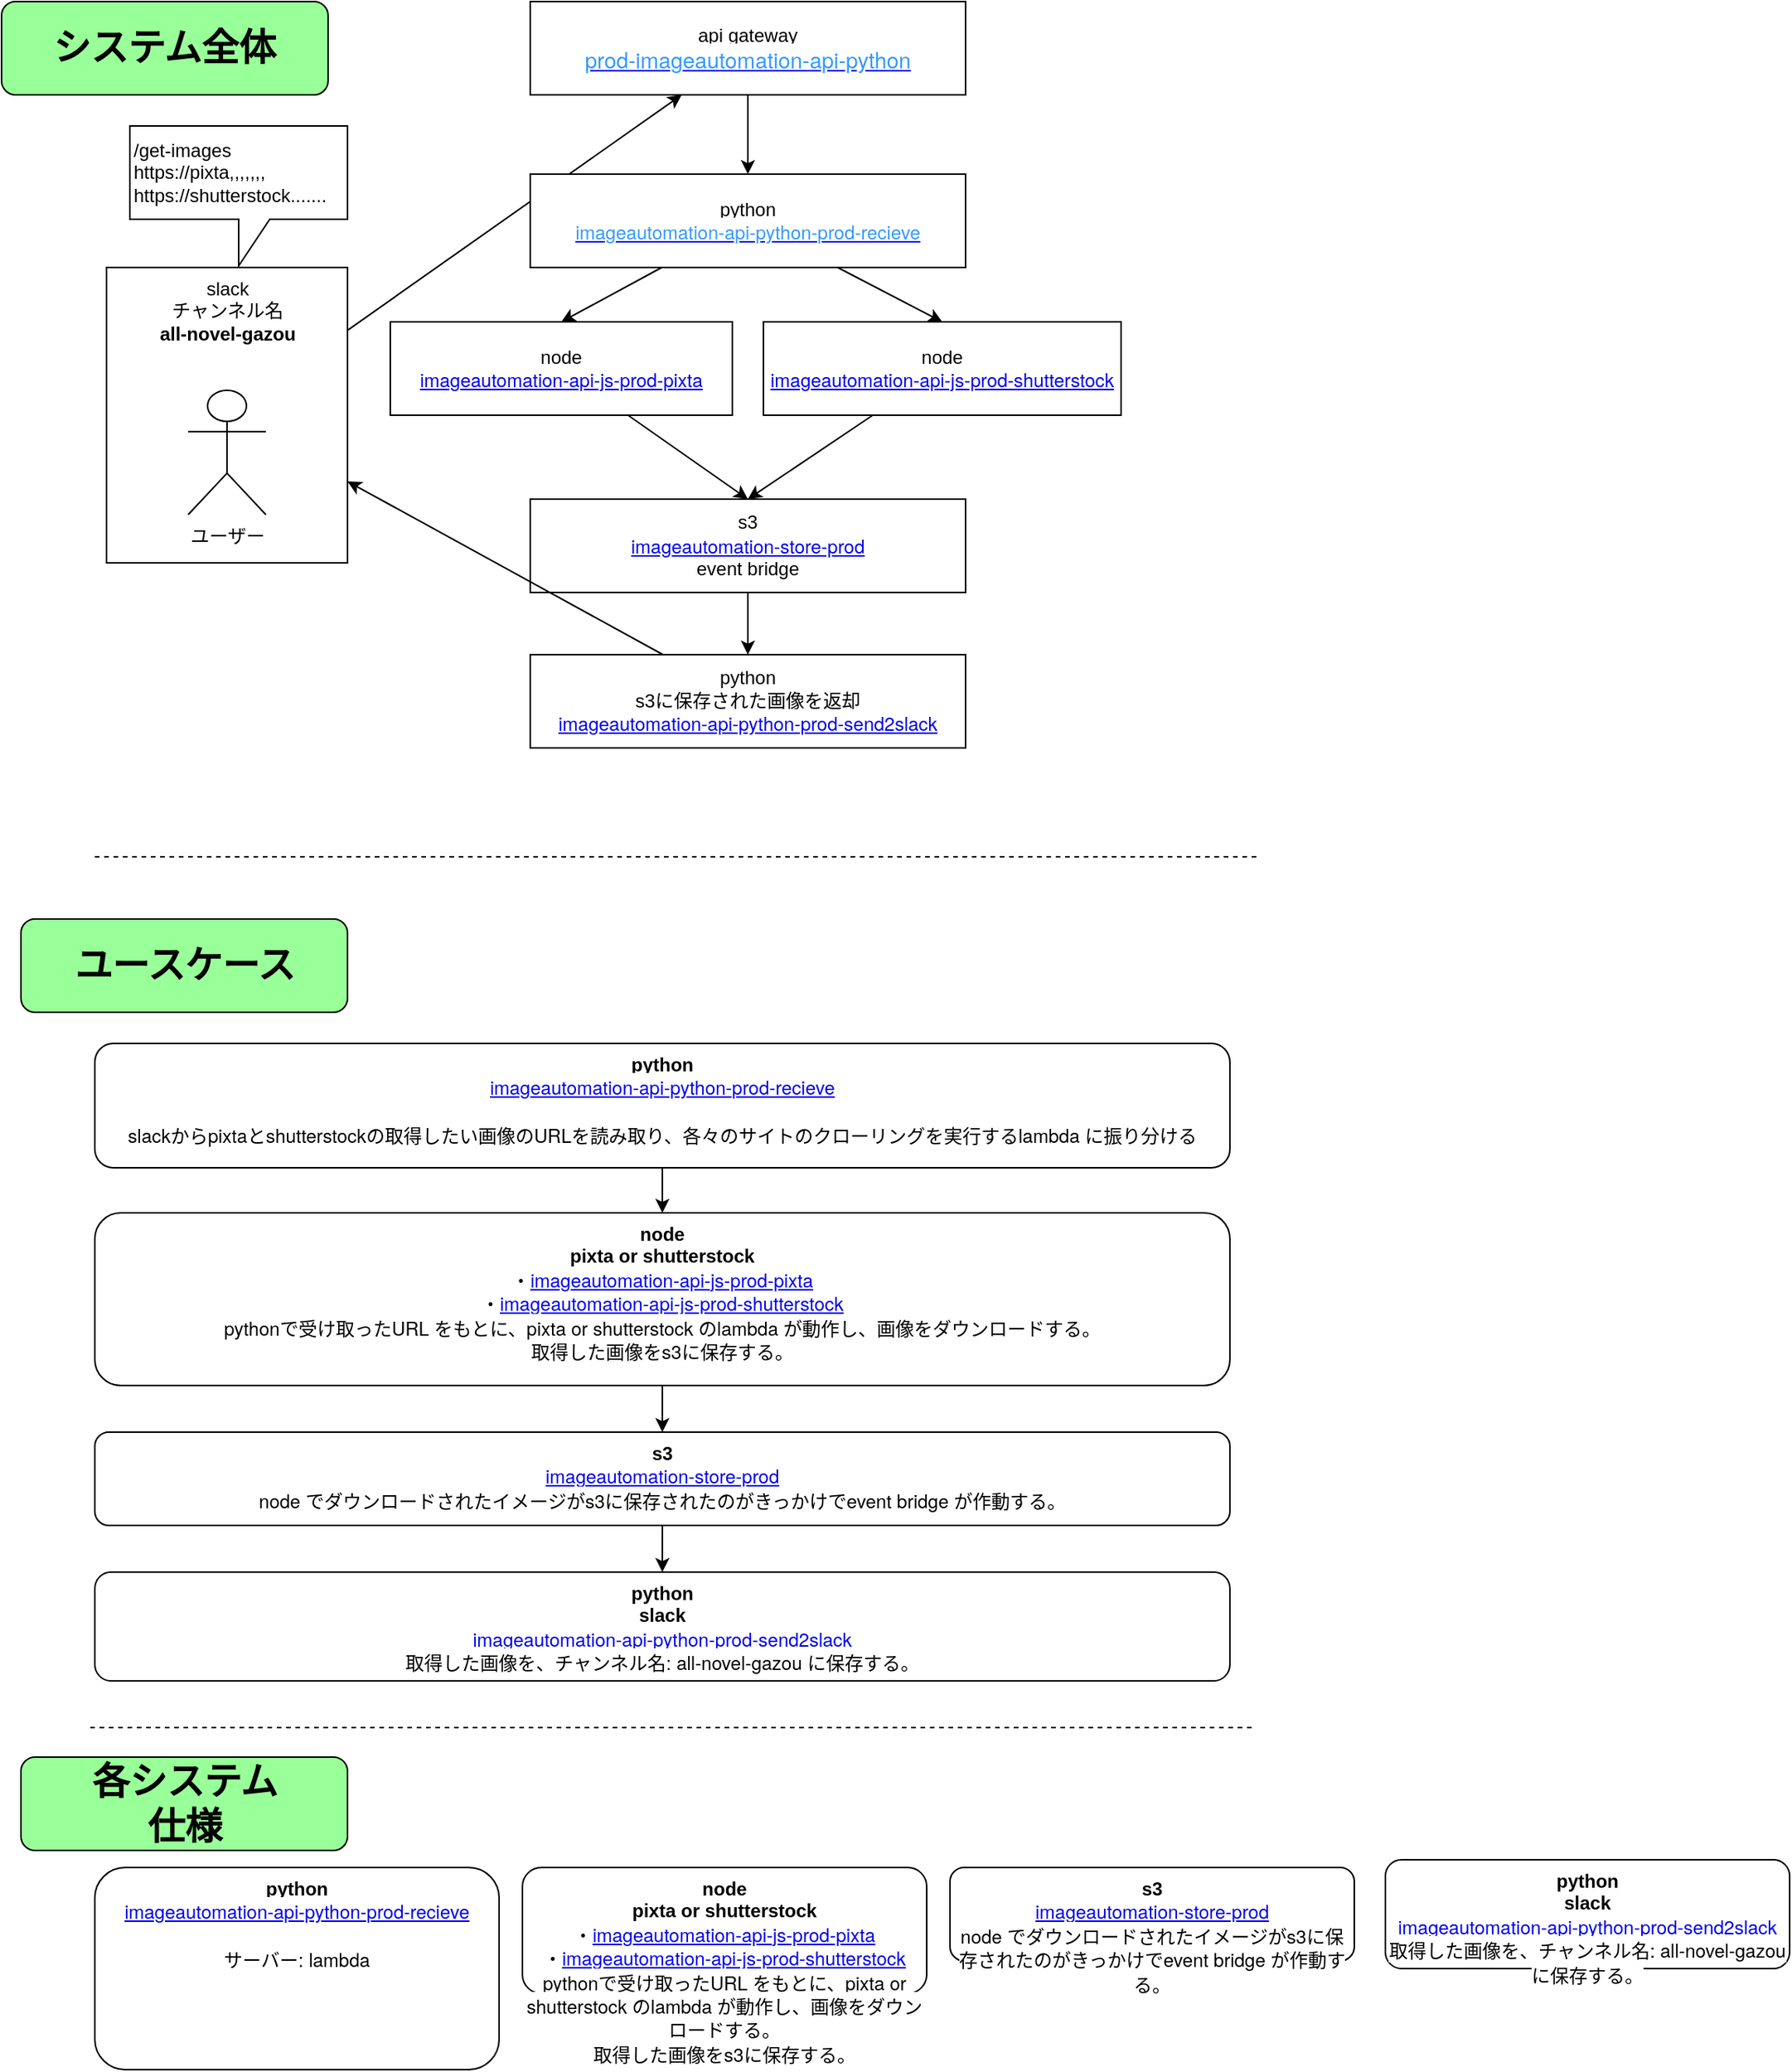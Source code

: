 <mxfile version="12.2.4" pages="1"><diagram id="VND4xwPx2IAJta-DX1Ox" name="Page-1"><mxGraphModel dx="1077" dy="447" grid="1" gridSize="10" guides="1" tooltips="1" connect="1" arrows="1" fold="1" page="1" pageScale="1" pageWidth="827" pageHeight="1169" math="0" shadow="0"><root><mxCell id="0"/><mxCell id="1" parent="0"/><mxCell id="20" style="edgeStyle=none;rounded=0;orthogonalLoop=1;jettySize=auto;html=1;endArrow=classic;endFill=1;" parent="1" source="17" target="16" edge="1"><mxGeometry relative="1" as="geometry"/></mxCell><mxCell id="17" value="slack&lt;br&gt;チャンネル名&lt;br&gt;&lt;div style=&quot;text-align: justify&quot;&gt;&lt;span&gt;&lt;b&gt;all-novel-gazou&lt;/b&gt;&lt;/span&gt;&lt;/div&gt;" style="rounded=0;whiteSpace=wrap;html=1;align=center;horizontal=1;verticalAlign=top;" parent="1" vertex="1"><mxGeometry x="87.5" y="181" width="155" height="190" as="geometry"/></mxCell><mxCell id="3" value="ユーザー" style="shape=umlActor;verticalLabelPosition=bottom;labelBackgroundColor=#ffffff;verticalAlign=top;html=1;outlineConnect=0;" parent="1" vertex="1"><mxGeometry x="140" y="260" width="50" height="80" as="geometry"/></mxCell><mxCell id="12" style="edgeStyle=none;rounded=0;orthogonalLoop=1;jettySize=auto;html=1;endArrow=classic;endFill=1;entryX=0.5;entryY=0;entryDx=0;entryDy=0;" parent="1" source="7" target="11" edge="1"><mxGeometry relative="1" as="geometry"/></mxCell><mxCell id="15" style="edgeStyle=none;rounded=0;orthogonalLoop=1;jettySize=auto;html=1;entryX=0.5;entryY=0;entryDx=0;entryDy=0;endArrow=classic;endFill=1;" parent="1" source="7" target="13" edge="1"><mxGeometry relative="1" as="geometry"/></mxCell><mxCell id="7" value="&lt;font style=&quot;font-size: 12px&quot;&gt;python&lt;br&gt;&lt;span style=&quot;font-family: &amp;#34;amazon ember&amp;#34; , &amp;#34;helvetica neue&amp;#34; , &amp;#34;roboto&amp;#34; , &amp;#34;arial&amp;#34; , sans-serif ; text-align: left ; white-space: nowrap ; background-color: rgb(255 , 255 , 255)&quot;&gt;&lt;a href=&quot;https://ap-northeast-1.console.aws.amazon.com/lambda/home?region=ap-northeast-1#/functions/imageautomation-api-python-prod-recieve?tab=code&quot;&gt;&lt;font color=&quot;#3399ff&quot;&gt;imageautomation-api-python-prod-recieve&lt;/font&gt;&lt;/a&gt;&lt;/span&gt;&lt;/font&gt;" style="rounded=0;whiteSpace=wrap;html=1;" parent="1" vertex="1"><mxGeometry x="360" y="121" width="280" height="60" as="geometry"/></mxCell><mxCell id="8" value="/get-images&lt;br&gt;https://pixta,,,,,,,&lt;br&gt;https://shutterstock.......&lt;br&gt;" style="shape=callout;whiteSpace=wrap;html=1;perimeter=calloutPerimeter;align=left;" parent="1" vertex="1"><mxGeometry x="102.5" y="90" width="140" height="90" as="geometry"/></mxCell><mxCell id="24" style="edgeStyle=none;rounded=0;orthogonalLoop=1;jettySize=auto;html=1;endArrow=classic;endFill=1;entryX=0.5;entryY=0;entryDx=0;entryDy=0;" parent="1" source="11" target="22" edge="1"><mxGeometry relative="1" as="geometry"/></mxCell><mxCell id="11" value="&lt;font style=&quot;font-size: 12px ; background-color: rgb(255 , 255 , 255)&quot;&gt;node&lt;br&gt;&lt;span style=&quot;font-family: &amp;#34;amazon ember&amp;#34; , &amp;#34;helvetica neue&amp;#34; , &amp;#34;roboto&amp;#34; , &amp;#34;arial&amp;#34; , sans-serif ; text-align: left ; white-space: nowrap&quot;&gt;&lt;a href=&quot;https://ap-northeast-1.console.aws.amazon.com/lambda/home?region=ap-northeast-1#/functions/imageautomation-api-js-prod-pixta?tab=code&quot;&gt;imageautomation-api-js-prod-pixta&lt;/a&gt;&lt;/span&gt;&lt;/font&gt;" style="rounded=0;whiteSpace=wrap;html=1;" parent="1" vertex="1"><mxGeometry x="270" y="216" width="220" height="60" as="geometry"/></mxCell><mxCell id="25" style="edgeStyle=none;rounded=0;orthogonalLoop=1;jettySize=auto;html=1;entryX=0.5;entryY=0;entryDx=0;entryDy=0;endArrow=classic;endFill=1;" parent="1" source="13" target="22" edge="1"><mxGeometry relative="1" as="geometry"/></mxCell><mxCell id="13" value="&lt;font style=&quot;font-size: 12px ; background-color: rgb(255 , 255 , 255)&quot;&gt;node&lt;br&gt;&lt;span style=&quot;font-family: &amp;#34;amazon ember&amp;#34; , &amp;#34;helvetica neue&amp;#34; , &amp;#34;roboto&amp;#34; , &amp;#34;arial&amp;#34; , sans-serif ; text-align: left ; white-space: nowrap&quot;&gt;&lt;a href=&quot;https://ap-northeast-1.console.aws.amazon.com/lambda/home?region=ap-northeast-1#/functions/imageautomation-api-js-prod-shutterstock?tab=code&quot;&gt;imageautomation-api-js-prod-shutterstock&lt;/a&gt;&lt;/span&gt;&lt;/font&gt;" style="rounded=0;whiteSpace=wrap;html=1;" parent="1" vertex="1"><mxGeometry x="510" y="216" width="230" height="60" as="geometry"/></mxCell><mxCell id="21" style="edgeStyle=none;rounded=0;orthogonalLoop=1;jettySize=auto;html=1;endArrow=classic;endFill=1;" parent="1" source="16" target="7" edge="1"><mxGeometry relative="1" as="geometry"/></mxCell><mxCell id="16" value="api gateway&lt;br&gt;&lt;a title=&quot;prod-imageautomation-api-python&quot; href=&quot;https://ap-northeast-1.console.aws.amazon.com/apigateway/home?region=ap-northeast-1#/apis/vgaurcwkn5/resources&quot; style=&quot;box-sizing: inherit ; background: rgb(255 , 255 , 255) ; outline: none ; font-family: &amp;#34;helvetica neue&amp;#34; , &amp;#34;arial&amp;#34; , &amp;#34;helvetica&amp;#34; , sans-serif ; font-size: 14px ; text-align: left ; white-space: nowrap&quot;&gt;&lt;font color=&quot;#3399ff&quot;&gt;prod-imageautomation-api-python&lt;/font&gt;&lt;/a&gt;" style="rounded=0;whiteSpace=wrap;html=1;" parent="1" vertex="1"><mxGeometry x="360" y="10" width="280" height="60" as="geometry"/></mxCell><mxCell id="27" style="edgeStyle=none;rounded=0;orthogonalLoop=1;jettySize=auto;html=1;entryX=0.5;entryY=0;entryDx=0;entryDy=0;endArrow=classic;endFill=1;" parent="1" source="22" target="26" edge="1"><mxGeometry relative="1" as="geometry"/></mxCell><mxCell id="22" value="&lt;font style=&quot;font-size: 12px ; background-color: rgb(255 , 255 , 255)&quot;&gt;s3&lt;br&gt;&lt;span style=&quot;color: rgb(22 , 25 , 31) ; font-family: &amp;#34;amazon ember&amp;#34; , &amp;#34;helvetica neue&amp;#34; , &amp;#34;roboto&amp;#34; , &amp;#34;arial&amp;#34; , sans-serif&quot;&gt;&lt;a href=&quot;https://s3.console.aws.amazon.com/s3/buckets/imageautomation-store-prod?region=ap-northeast-1&amp;amp;tab=objects&quot;&gt;imageautomation-store-prod&lt;/a&gt;&lt;/span&gt;&lt;br&gt;&lt;/font&gt;&lt;font style=&quot;font-size: 12px ; background-color: rgb(255 , 255 , 255)&quot;&gt;event bridge&lt;/font&gt;" style="rounded=0;whiteSpace=wrap;html=1;" parent="1" vertex="1"><mxGeometry x="360" y="330" width="280" height="60" as="geometry"/></mxCell><mxCell id="28" style="edgeStyle=none;rounded=0;orthogonalLoop=1;jettySize=auto;html=1;endArrow=classic;endFill=1;" parent="1" source="26" target="17" edge="1"><mxGeometry relative="1" as="geometry"/></mxCell><mxCell id="26" value="python&lt;br&gt;s3に保存された画像を返却&lt;br&gt;&lt;span style=&quot;color: rgb(22 , 25 , 31) ; font-family: &amp;#34;amazon ember&amp;#34; , &amp;#34;helvetica neue&amp;#34; , &amp;#34;roboto&amp;#34; , &amp;#34;arial&amp;#34; , sans-serif ; text-align: left ; white-space: nowrap ; background-color: rgb(255 , 255 , 255)&quot;&gt;&lt;a href=&quot;https://ap-northeast-1.console.aws.amazon.com/lambda/home?region=ap-northeast-1#/functions/imageautomation-api-python-prod-send2slack?tab=code&quot;&gt;imageautomation-api-python-prod-send2slack&lt;/a&gt;&lt;/span&gt;" style="rounded=0;whiteSpace=wrap;html=1;" parent="1" vertex="1"><mxGeometry x="360" y="430" width="280" height="60" as="geometry"/></mxCell><mxCell id="31" style="edgeStyle=none;rounded=0;orthogonalLoop=1;jettySize=auto;html=1;exitX=1;exitY=0.5;exitDx=0;exitDy=0;endArrow=classic;endFill=1;" parent="1" source="13" target="13" edge="1"><mxGeometry relative="1" as="geometry"/></mxCell><mxCell id="35" value="&lt;b&gt;&lt;font style=&quot;font-size: 24px&quot;&gt;システム全体&lt;/font&gt;&lt;/b&gt;" style="rounded=1;whiteSpace=wrap;html=1;align=center;fillColor=#99FF99;gradientColor=none;" parent="1" vertex="1"><mxGeometry x="20" y="10" width="210" height="60" as="geometry"/></mxCell><mxCell id="36" value="" style="endArrow=none;dashed=1;html=1;" parent="1" edge="1"><mxGeometry width="50" height="50" relative="1" as="geometry"><mxPoint x="80" y="560" as="sourcePoint"/><mxPoint x="830" y="560" as="targetPoint"/></mxGeometry></mxCell><mxCell id="37" value="&lt;span style=&quot;font-size: 24px&quot;&gt;&lt;b&gt;ユースケース&lt;br&gt;&lt;/b&gt;&lt;/span&gt;" style="rounded=1;whiteSpace=wrap;html=1;align=center;fillColor=#99FF99;gradientColor=none;" parent="1" vertex="1"><mxGeometry x="32.5" y="600" width="210" height="60" as="geometry"/></mxCell><mxCell id="43" style="edgeStyle=orthogonalEdgeStyle;rounded=0;orthogonalLoop=1;jettySize=auto;html=1;entryX=0.5;entryY=0;entryDx=0;entryDy=0;" parent="1" source="38" target="42" edge="1"><mxGeometry relative="1" as="geometry"/></mxCell><mxCell id="38" value="&lt;div&gt;&lt;div&gt;&lt;/div&gt;&lt;/div&gt;&lt;div&gt;&lt;div&gt;&lt;b&gt;python&lt;/b&gt;&lt;/div&gt;&lt;span style=&quot;font-family: &amp;#34;amazon ember&amp;#34; , &amp;#34;helvetica neue&amp;#34; , &amp;#34;roboto&amp;#34; , &amp;#34;arial&amp;#34; , sans-serif ; white-space: nowrap ; background-color: rgb(255 , 255 , 255)&quot;&gt;&lt;font color=&quot;#3399ff&quot;&gt;&lt;a href=&quot;https://ap-northeast-1.console.aws.amazon.com/lambda/home?region=ap-northeast-1#/functions/imageautomation-api-python-prod-recieve?tab=code&quot;&gt;imageautomation-api-python-prod-recieve&lt;/a&gt;&lt;/font&gt;&lt;/span&gt;&lt;/div&gt;&lt;div&gt;&lt;span style=&quot;font-family: &amp;#34;amazon ember&amp;#34; , &amp;#34;helvetica neue&amp;#34; , &amp;#34;roboto&amp;#34; , &amp;#34;arial&amp;#34; , sans-serif ; white-space: nowrap ; background-color: rgb(255 , 255 , 255)&quot;&gt;&lt;br&gt;&lt;/span&gt;&lt;/div&gt;&lt;span style=&quot;font-family: &amp;#34;amazon ember&amp;#34; , &amp;#34;helvetica neue&amp;#34; , &amp;#34;roboto&amp;#34; , &amp;#34;arial&amp;#34; , sans-serif ; background-color: rgb(255 , 255 , 255)&quot;&gt;slackからpixtaとshutterstockの取得したい画像のURLを読み取り、各々のサイトのクローリングを実行するlambda に振り分ける&lt;br&gt;&lt;/span&gt;" style="rounded=1;whiteSpace=wrap;html=1;align=center;verticalAlign=top;" parent="1" vertex="1"><mxGeometry x="80" y="680" width="730" height="80" as="geometry"/></mxCell><mxCell id="45" style="edgeStyle=orthogonalEdgeStyle;rounded=0;orthogonalLoop=1;jettySize=auto;html=1;" parent="1" source="42" target="44" edge="1"><mxGeometry relative="1" as="geometry"/></mxCell><mxCell id="42" value="&lt;div&gt;&lt;div&gt;&lt;/div&gt;&lt;/div&gt;&lt;div&gt;&lt;div&gt;&lt;/div&gt;&lt;/div&gt;&lt;span style=&quot;background-color: rgb(255 , 255 , 255)&quot;&gt;&lt;b&gt;node&lt;br&gt;pixta or shutterstock&lt;/b&gt;&lt;/span&gt;&lt;br&gt;&lt;span style=&quot;font-family: &amp;#34;amazon ember&amp;#34; , &amp;#34;helvetica neue&amp;#34; , &amp;#34;roboto&amp;#34; , &amp;#34;arial&amp;#34; , sans-serif ; text-align: left ; white-space: nowrap&quot;&gt;・&lt;a href=&quot;https://ap-northeast-1.console.aws.amazon.com/lambda/home?region=ap-northeast-1#/functions/imageautomation-api-js-prod-pixta?tab=code&quot;&gt;imageautomation-api-js-prod-pixta&lt;/a&gt;&lt;/span&gt;&lt;br&gt;&lt;span style=&quot;font-family: &amp;#34;amazon ember&amp;#34; , &amp;#34;helvetica neue&amp;#34; , &amp;#34;roboto&amp;#34; , &amp;#34;arial&amp;#34; , sans-serif ; text-align: left ; white-space: nowrap&quot;&gt;・&lt;a href=&quot;https://ap-northeast-1.console.aws.amazon.com/lambda/home?region=ap-northeast-1#/functions/imageautomation-api-js-prod-shutterstock?tab=code&quot;&gt;imageautomation-api-js-prod-shutterstock&lt;/a&gt;&lt;br&gt;&lt;/span&gt;&lt;span style=&quot;font-family: &amp;#34;amazon ember&amp;#34; , &amp;#34;helvetica neue&amp;#34; , &amp;#34;roboto&amp;#34; , &amp;#34;arial&amp;#34; , sans-serif ; background-color: rgb(255 , 255 , 255)&quot;&gt;pythonで受け取ったURL をもとに、pixta or shutterstock のlambda が動作し、画像をダウンロードする。&lt;br&gt;取得した画像をs3に保存する。&lt;br&gt;&lt;/span&gt;" style="rounded=1;whiteSpace=wrap;html=1;align=center;verticalAlign=top;" parent="1" vertex="1"><mxGeometry x="80" y="789" width="730" height="111" as="geometry"/></mxCell><mxCell id="47" style="edgeStyle=orthogonalEdgeStyle;rounded=0;orthogonalLoop=1;jettySize=auto;html=1;entryX=0.5;entryY=0;entryDx=0;entryDy=0;" parent="1" source="44" target="46" edge="1"><mxGeometry relative="1" as="geometry"/></mxCell><mxCell id="44" value="&lt;div&gt;&lt;div&gt;&lt;/div&gt;&lt;/div&gt;&lt;div&gt;&lt;div&gt;&lt;/div&gt;&lt;/div&gt;&lt;font style=&quot;background-color: rgb(255 , 255 , 255)&quot;&gt;&lt;b&gt;s3&lt;/b&gt;&lt;br&gt;&lt;span style=&quot;color: rgb(22 , 25 , 31) ; font-family: &amp;#34;amazon ember&amp;#34; , &amp;#34;helvetica neue&amp;#34; , &amp;#34;roboto&amp;#34; , &amp;#34;arial&amp;#34; , sans-serif&quot;&gt;&lt;a href=&quot;https://s3.console.aws.amazon.com/s3/buckets/imageautomation-store-prod?region=ap-northeast-1&amp;amp;tab=objects&quot;&gt;imageautomation-store-prod&lt;/a&gt;&lt;/span&gt;&lt;br&gt;&lt;/font&gt;&lt;span style=&quot;font-family: &amp;#34;amazon ember&amp;#34; , &amp;#34;helvetica neue&amp;#34; , &amp;#34;roboto&amp;#34; , &amp;#34;arial&amp;#34; , sans-serif ; background-color: rgb(255 , 255 , 255)&quot;&gt;node でダウンロードされたイメージがs3に保存されたのがきっかけでevent bridge が作動する。&lt;br&gt;&lt;/span&gt;" style="rounded=1;whiteSpace=wrap;html=1;align=center;verticalAlign=top;" parent="1" vertex="1"><mxGeometry x="80" y="930" width="730" height="60" as="geometry"/></mxCell><mxCell id="46" value="&lt;div&gt;&lt;div&gt;&lt;/div&gt;&lt;/div&gt;&lt;div&gt;&lt;div&gt;&lt;/div&gt;&lt;/div&gt;&lt;b&gt;python&lt;br&gt;slack&lt;/b&gt;&lt;br&gt;&lt;span style=&quot;color: rgb(22 , 25 , 31) ; font-family: &amp;#34;amazon ember&amp;#34; , &amp;#34;helvetica neue&amp;#34; , &amp;#34;roboto&amp;#34; , &amp;#34;arial&amp;#34; , sans-serif ; text-align: left ; white-space: nowrap ; background-color: rgb(255 , 255 , 255)&quot;&gt;&lt;a href=&quot;https://ap-northeast-1.console.aws.amazon.com/lambda/home?region=ap-northeast-1#/functions/imageautomation-api-python-prod-send2slack?tab=code&quot;&gt;imageautomation-api-python-prod-send2slack&lt;/a&gt;&lt;br&gt;&lt;/span&gt;&lt;span style=&quot;font-family: &amp;#34;amazon ember&amp;#34; , &amp;#34;helvetica neue&amp;#34; , &amp;#34;roboto&amp;#34; , &amp;#34;arial&amp;#34; , sans-serif ; background-color: rgb(255 , 255 , 255)&quot;&gt;取得した画像を、チャンネル名: all-novel-gazou に保存する。&lt;br&gt;&lt;/span&gt;" style="rounded=1;whiteSpace=wrap;html=1;align=center;verticalAlign=top;" parent="1" vertex="1"><mxGeometry x="80" y="1020" width="730" height="70" as="geometry"/></mxCell><mxCell id="49" value="" style="endArrow=none;dashed=1;html=1;" parent="1" edge="1"><mxGeometry width="50" height="50" relative="1" as="geometry"><mxPoint x="77" y="1120" as="sourcePoint"/><mxPoint x="827" y="1120" as="targetPoint"/></mxGeometry></mxCell><mxCell id="50" value="&lt;span style=&quot;font-size: 24px&quot;&gt;&lt;b&gt;各システム&lt;br&gt;仕様&lt;br&gt;&lt;/b&gt;&lt;/span&gt;" style="rounded=1;whiteSpace=wrap;html=1;align=center;fillColor=#99FF99;gradientColor=none;" parent="1" vertex="1"><mxGeometry x="32.5" y="1139" width="210" height="60" as="geometry"/></mxCell><mxCell id="53" value="&lt;div&gt;&lt;div&gt;&lt;/div&gt;&lt;/div&gt;&lt;div&gt;&lt;div&gt;&lt;b&gt;python&lt;/b&gt;&lt;/div&gt;&lt;span style=&quot;font-family: &amp;#34;amazon ember&amp;#34; , &amp;#34;helvetica neue&amp;#34; , &amp;#34;roboto&amp;#34; , &amp;#34;arial&amp;#34; , sans-serif ; white-space: nowrap ; background-color: rgb(255 , 255 , 255)&quot;&gt;&lt;font color=&quot;#3399ff&quot;&gt;&lt;a href=&quot;https://ap-northeast-1.console.aws.amazon.com/lambda/home?region=ap-northeast-1#/functions/imageautomation-api-python-prod-recieve?tab=code&quot;&gt;imageautomation-api-python-prod-recieve&lt;/a&gt;&lt;/font&gt;&lt;/span&gt;&lt;/div&gt;&lt;div&gt;&lt;/div&gt;&lt;span style=&quot;font-family: &amp;#34;amazon ember&amp;#34; , &amp;#34;helvetica neue&amp;#34; , &amp;#34;roboto&amp;#34; , &amp;#34;arial&amp;#34; , sans-serif ; background-color: rgb(255 , 255 , 255)&quot;&gt;&lt;br&gt;サーバー: lambda&lt;br&gt;&lt;br&gt;&lt;/span&gt;" style="rounded=1;whiteSpace=wrap;html=1;align=center;verticalAlign=top;" parent="1" vertex="1"><mxGeometry x="80" y="1210" width="260" height="130" as="geometry"/></mxCell><mxCell id="55" value="&lt;div&gt;&lt;div&gt;&lt;/div&gt;&lt;/div&gt;&lt;div&gt;&lt;div&gt;&lt;/div&gt;&lt;/div&gt;&lt;span style=&quot;background-color: rgb(255 , 255 , 255)&quot;&gt;&lt;b&gt;node&lt;br&gt;pixta or shutterstock&lt;/b&gt;&lt;/span&gt;&lt;br&gt;&lt;span style=&quot;font-family: &amp;#34;amazon ember&amp;#34; , &amp;#34;helvetica neue&amp;#34; , &amp;#34;roboto&amp;#34; , &amp;#34;arial&amp;#34; , sans-serif ; text-align: left ; white-space: nowrap&quot;&gt;・&lt;a href=&quot;https://ap-northeast-1.console.aws.amazon.com/lambda/home?region=ap-northeast-1#/functions/imageautomation-api-js-prod-pixta?tab=code&quot;&gt;imageautomation-api-js-prod-pixta&lt;/a&gt;&lt;/span&gt;&lt;br&gt;&lt;span style=&quot;font-family: &amp;#34;amazon ember&amp;#34; , &amp;#34;helvetica neue&amp;#34; , &amp;#34;roboto&amp;#34; , &amp;#34;arial&amp;#34; , sans-serif ; text-align: left ; white-space: nowrap&quot;&gt;・&lt;a href=&quot;https://ap-northeast-1.console.aws.amazon.com/lambda/home?region=ap-northeast-1#/functions/imageautomation-api-js-prod-shutterstock?tab=code&quot;&gt;imageautomation-api-js-prod-shutterstock&lt;/a&gt;&lt;br&gt;&lt;/span&gt;&lt;span style=&quot;font-family: &amp;#34;amazon ember&amp;#34; , &amp;#34;helvetica neue&amp;#34; , &amp;#34;roboto&amp;#34; , &amp;#34;arial&amp;#34; , sans-serif ; background-color: rgb(255 , 255 , 255)&quot;&gt;pythonで受け取ったURL をもとに、pixta or shutterstock のlambda が動作し、画像をダウンロードする。&lt;br&gt;取得した画像をs3に保存する。&lt;br&gt;&lt;/span&gt;" style="rounded=1;whiteSpace=wrap;html=1;align=center;verticalAlign=top;" parent="1" vertex="1"><mxGeometry x="355" y="1210" width="260" height="81" as="geometry"/></mxCell><mxCell id="57" value="&lt;div&gt;&lt;div&gt;&lt;/div&gt;&lt;/div&gt;&lt;div&gt;&lt;div&gt;&lt;/div&gt;&lt;/div&gt;&lt;font style=&quot;background-color: rgb(255 , 255 , 255)&quot;&gt;&lt;b&gt;s3&lt;/b&gt;&lt;br&gt;&lt;span style=&quot;color: rgb(22 , 25 , 31) ; font-family: &amp;#34;amazon ember&amp;#34; , &amp;#34;helvetica neue&amp;#34; , &amp;#34;roboto&amp;#34; , &amp;#34;arial&amp;#34; , sans-serif&quot;&gt;&lt;a href=&quot;https://s3.console.aws.amazon.com/s3/buckets/imageautomation-store-prod?region=ap-northeast-1&amp;amp;tab=objects&quot;&gt;imageautomation-store-prod&lt;/a&gt;&lt;/span&gt;&lt;br&gt;&lt;/font&gt;&lt;span style=&quot;font-family: &amp;#34;amazon ember&amp;#34; , &amp;#34;helvetica neue&amp;#34; , &amp;#34;roboto&amp;#34; , &amp;#34;arial&amp;#34; , sans-serif ; background-color: rgb(255 , 255 , 255)&quot;&gt;node でダウンロードされたイメージがs3に保存されたのがきっかけでevent bridge が作動する。&lt;br&gt;&lt;/span&gt;" style="rounded=1;whiteSpace=wrap;html=1;align=center;verticalAlign=top;" parent="1" vertex="1"><mxGeometry x="630" y="1210" width="260" height="60" as="geometry"/></mxCell><mxCell id="58" value="&lt;div&gt;&lt;div&gt;&lt;/div&gt;&lt;/div&gt;&lt;div&gt;&lt;div&gt;&lt;/div&gt;&lt;/div&gt;&lt;b&gt;python&lt;br&gt;slack&lt;/b&gt;&lt;br&gt;&lt;span style=&quot;color: rgb(22 , 25 , 31) ; font-family: &amp;#34;amazon ember&amp;#34; , &amp;#34;helvetica neue&amp;#34; , &amp;#34;roboto&amp;#34; , &amp;#34;arial&amp;#34; , sans-serif ; text-align: left ; white-space: nowrap ; background-color: rgb(255 , 255 , 255)&quot;&gt;&lt;a href=&quot;https://ap-northeast-1.console.aws.amazon.com/lambda/home?region=ap-northeast-1#/functions/imageautomation-api-python-prod-send2slack?tab=code&quot;&gt;imageautomation-api-python-prod-send2slack&lt;/a&gt;&lt;br&gt;&lt;/span&gt;&lt;span style=&quot;font-family: &amp;#34;amazon ember&amp;#34; , &amp;#34;helvetica neue&amp;#34; , &amp;#34;roboto&amp;#34; , &amp;#34;arial&amp;#34; , sans-serif ; background-color: rgb(255 , 255 , 255)&quot;&gt;取得した画像を、チャンネル名: all-novel-gazou に保存する。&lt;br&gt;&lt;/span&gt;" style="rounded=1;whiteSpace=wrap;html=1;align=center;verticalAlign=top;" parent="1" vertex="1"><mxGeometry x="910" y="1205" width="260" height="70" as="geometry"/></mxCell></root></mxGraphModel></diagram></mxfile>
